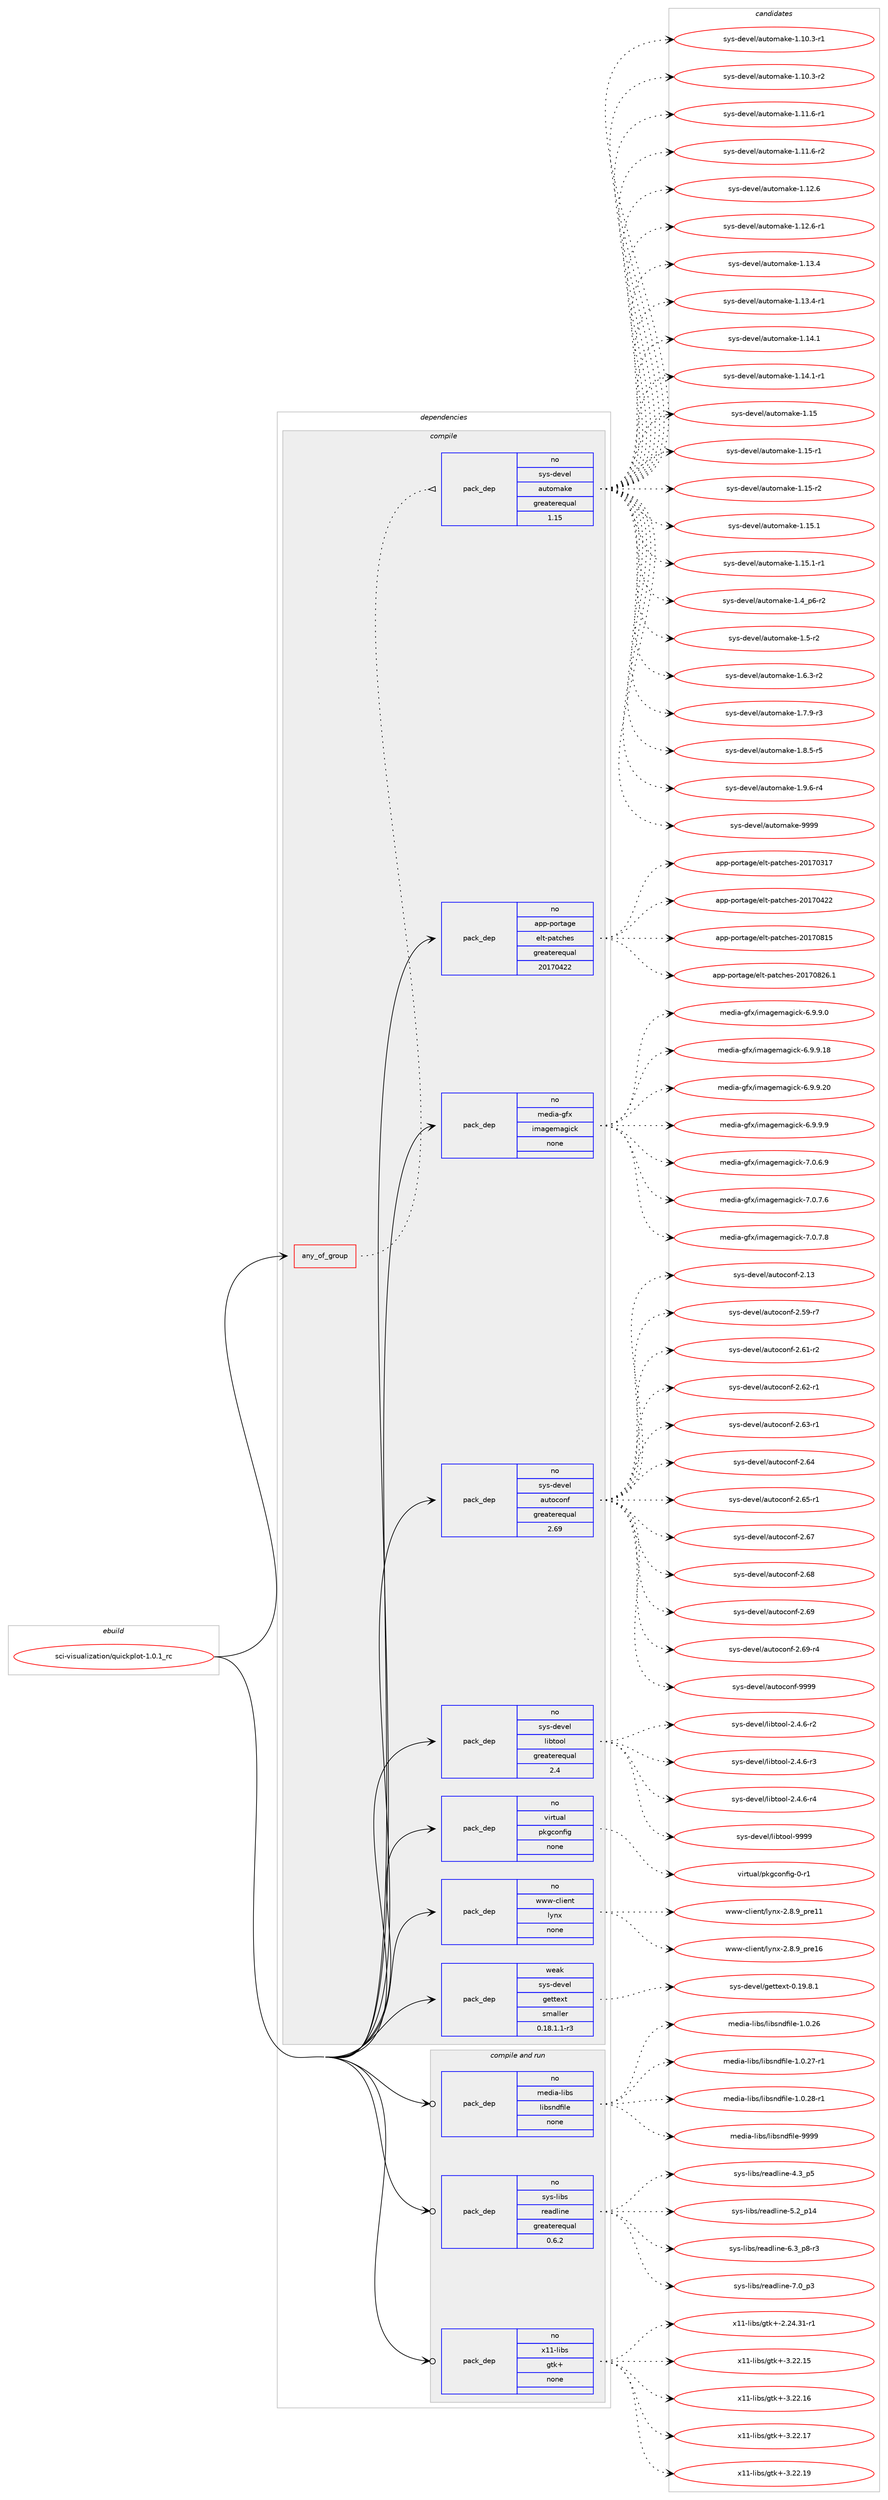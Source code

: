 digraph prolog {

# *************
# Graph options
# *************

newrank=true;
concentrate=true;
compound=true;
graph [rankdir=LR,fontname=Helvetica,fontsize=10,ranksep=1.5];#, ranksep=2.5, nodesep=0.2];
edge  [arrowhead=vee];
node  [fontname=Helvetica,fontsize=10];

# **********
# The ebuild
# **********

subgraph cluster_leftcol {
color=gray;
rank=same;
label=<<i>ebuild</i>>;
id [label="sci-visualization/quickplot-1.0.1_rc", color=red, width=4, href="../sci-visualization/quickplot-1.0.1_rc.svg"];
}

# ****************
# The dependencies
# ****************

subgraph cluster_midcol {
color=gray;
label=<<i>dependencies</i>>;
subgraph cluster_compile {
fillcolor="#eeeeee";
style=filled;
label=<<i>compile</i>>;
subgraph any7801 {
dependency459698 [label=<<TABLE BORDER="0" CELLBORDER="1" CELLSPACING="0" CELLPADDING="4"><TR><TD CELLPADDING="10">any_of_group</TD></TR></TABLE>>, shape=none, color=red];subgraph pack339231 {
dependency459699 [label=<<TABLE BORDER="0" CELLBORDER="1" CELLSPACING="0" CELLPADDING="4" WIDTH="220"><TR><TD ROWSPAN="6" CELLPADDING="30">pack_dep</TD></TR><TR><TD WIDTH="110">no</TD></TR><TR><TD>sys-devel</TD></TR><TR><TD>automake</TD></TR><TR><TD>greaterequal</TD></TR><TR><TD>1.15</TD></TR></TABLE>>, shape=none, color=blue];
}
dependency459698:e -> dependency459699:w [weight=20,style="dotted",arrowhead="oinv"];
}
id:e -> dependency459698:w [weight=20,style="solid",arrowhead="vee"];
subgraph pack339232 {
dependency459700 [label=<<TABLE BORDER="0" CELLBORDER="1" CELLSPACING="0" CELLPADDING="4" WIDTH="220"><TR><TD ROWSPAN="6" CELLPADDING="30">pack_dep</TD></TR><TR><TD WIDTH="110">no</TD></TR><TR><TD>app-portage</TD></TR><TR><TD>elt-patches</TD></TR><TR><TD>greaterequal</TD></TR><TR><TD>20170422</TD></TR></TABLE>>, shape=none, color=blue];
}
id:e -> dependency459700:w [weight=20,style="solid",arrowhead="vee"];
subgraph pack339233 {
dependency459701 [label=<<TABLE BORDER="0" CELLBORDER="1" CELLSPACING="0" CELLPADDING="4" WIDTH="220"><TR><TD ROWSPAN="6" CELLPADDING="30">pack_dep</TD></TR><TR><TD WIDTH="110">no</TD></TR><TR><TD>media-gfx</TD></TR><TR><TD>imagemagick</TD></TR><TR><TD>none</TD></TR><TR><TD></TD></TR></TABLE>>, shape=none, color=blue];
}
id:e -> dependency459701:w [weight=20,style="solid",arrowhead="vee"];
subgraph pack339234 {
dependency459702 [label=<<TABLE BORDER="0" CELLBORDER="1" CELLSPACING="0" CELLPADDING="4" WIDTH="220"><TR><TD ROWSPAN="6" CELLPADDING="30">pack_dep</TD></TR><TR><TD WIDTH="110">no</TD></TR><TR><TD>sys-devel</TD></TR><TR><TD>autoconf</TD></TR><TR><TD>greaterequal</TD></TR><TR><TD>2.69</TD></TR></TABLE>>, shape=none, color=blue];
}
id:e -> dependency459702:w [weight=20,style="solid",arrowhead="vee"];
subgraph pack339235 {
dependency459703 [label=<<TABLE BORDER="0" CELLBORDER="1" CELLSPACING="0" CELLPADDING="4" WIDTH="220"><TR><TD ROWSPAN="6" CELLPADDING="30">pack_dep</TD></TR><TR><TD WIDTH="110">no</TD></TR><TR><TD>sys-devel</TD></TR><TR><TD>libtool</TD></TR><TR><TD>greaterequal</TD></TR><TR><TD>2.4</TD></TR></TABLE>>, shape=none, color=blue];
}
id:e -> dependency459703:w [weight=20,style="solid",arrowhead="vee"];
subgraph pack339236 {
dependency459704 [label=<<TABLE BORDER="0" CELLBORDER="1" CELLSPACING="0" CELLPADDING="4" WIDTH="220"><TR><TD ROWSPAN="6" CELLPADDING="30">pack_dep</TD></TR><TR><TD WIDTH="110">no</TD></TR><TR><TD>virtual</TD></TR><TR><TD>pkgconfig</TD></TR><TR><TD>none</TD></TR><TR><TD></TD></TR></TABLE>>, shape=none, color=blue];
}
id:e -> dependency459704:w [weight=20,style="solid",arrowhead="vee"];
subgraph pack339237 {
dependency459705 [label=<<TABLE BORDER="0" CELLBORDER="1" CELLSPACING="0" CELLPADDING="4" WIDTH="220"><TR><TD ROWSPAN="6" CELLPADDING="30">pack_dep</TD></TR><TR><TD WIDTH="110">no</TD></TR><TR><TD>www-client</TD></TR><TR><TD>lynx</TD></TR><TR><TD>none</TD></TR><TR><TD></TD></TR></TABLE>>, shape=none, color=blue];
}
id:e -> dependency459705:w [weight=20,style="solid",arrowhead="vee"];
subgraph pack339238 {
dependency459706 [label=<<TABLE BORDER="0" CELLBORDER="1" CELLSPACING="0" CELLPADDING="4" WIDTH="220"><TR><TD ROWSPAN="6" CELLPADDING="30">pack_dep</TD></TR><TR><TD WIDTH="110">weak</TD></TR><TR><TD>sys-devel</TD></TR><TR><TD>gettext</TD></TR><TR><TD>smaller</TD></TR><TR><TD>0.18.1.1-r3</TD></TR></TABLE>>, shape=none, color=blue];
}
id:e -> dependency459706:w [weight=20,style="solid",arrowhead="vee"];
}
subgraph cluster_compileandrun {
fillcolor="#eeeeee";
style=filled;
label=<<i>compile and run</i>>;
subgraph pack339239 {
dependency459707 [label=<<TABLE BORDER="0" CELLBORDER="1" CELLSPACING="0" CELLPADDING="4" WIDTH="220"><TR><TD ROWSPAN="6" CELLPADDING="30">pack_dep</TD></TR><TR><TD WIDTH="110">no</TD></TR><TR><TD>media-libs</TD></TR><TR><TD>libsndfile</TD></TR><TR><TD>none</TD></TR><TR><TD></TD></TR></TABLE>>, shape=none, color=blue];
}
id:e -> dependency459707:w [weight=20,style="solid",arrowhead="odotvee"];
subgraph pack339240 {
dependency459708 [label=<<TABLE BORDER="0" CELLBORDER="1" CELLSPACING="0" CELLPADDING="4" WIDTH="220"><TR><TD ROWSPAN="6" CELLPADDING="30">pack_dep</TD></TR><TR><TD WIDTH="110">no</TD></TR><TR><TD>sys-libs</TD></TR><TR><TD>readline</TD></TR><TR><TD>greaterequal</TD></TR><TR><TD>0.6.2</TD></TR></TABLE>>, shape=none, color=blue];
}
id:e -> dependency459708:w [weight=20,style="solid",arrowhead="odotvee"];
subgraph pack339241 {
dependency459709 [label=<<TABLE BORDER="0" CELLBORDER="1" CELLSPACING="0" CELLPADDING="4" WIDTH="220"><TR><TD ROWSPAN="6" CELLPADDING="30">pack_dep</TD></TR><TR><TD WIDTH="110">no</TD></TR><TR><TD>x11-libs</TD></TR><TR><TD>gtk+</TD></TR><TR><TD>none</TD></TR><TR><TD></TD></TR></TABLE>>, shape=none, color=blue];
}
id:e -> dependency459709:w [weight=20,style="solid",arrowhead="odotvee"];
}
subgraph cluster_run {
fillcolor="#eeeeee";
style=filled;
label=<<i>run</i>>;
}
}

# **************
# The candidates
# **************

subgraph cluster_choices {
rank=same;
color=gray;
label=<<i>candidates</i>>;

subgraph choice339231 {
color=black;
nodesep=1;
choice11512111545100101118101108479711711611110997107101454946494846514511449 [label="sys-devel/automake-1.10.3-r1", color=red, width=4,href="../sys-devel/automake-1.10.3-r1.svg"];
choice11512111545100101118101108479711711611110997107101454946494846514511450 [label="sys-devel/automake-1.10.3-r2", color=red, width=4,href="../sys-devel/automake-1.10.3-r2.svg"];
choice11512111545100101118101108479711711611110997107101454946494946544511449 [label="sys-devel/automake-1.11.6-r1", color=red, width=4,href="../sys-devel/automake-1.11.6-r1.svg"];
choice11512111545100101118101108479711711611110997107101454946494946544511450 [label="sys-devel/automake-1.11.6-r2", color=red, width=4,href="../sys-devel/automake-1.11.6-r2.svg"];
choice1151211154510010111810110847971171161111099710710145494649504654 [label="sys-devel/automake-1.12.6", color=red, width=4,href="../sys-devel/automake-1.12.6.svg"];
choice11512111545100101118101108479711711611110997107101454946495046544511449 [label="sys-devel/automake-1.12.6-r1", color=red, width=4,href="../sys-devel/automake-1.12.6-r1.svg"];
choice1151211154510010111810110847971171161111099710710145494649514652 [label="sys-devel/automake-1.13.4", color=red, width=4,href="../sys-devel/automake-1.13.4.svg"];
choice11512111545100101118101108479711711611110997107101454946495146524511449 [label="sys-devel/automake-1.13.4-r1", color=red, width=4,href="../sys-devel/automake-1.13.4-r1.svg"];
choice1151211154510010111810110847971171161111099710710145494649524649 [label="sys-devel/automake-1.14.1", color=red, width=4,href="../sys-devel/automake-1.14.1.svg"];
choice11512111545100101118101108479711711611110997107101454946495246494511449 [label="sys-devel/automake-1.14.1-r1", color=red, width=4,href="../sys-devel/automake-1.14.1-r1.svg"];
choice115121115451001011181011084797117116111109971071014549464953 [label="sys-devel/automake-1.15", color=red, width=4,href="../sys-devel/automake-1.15.svg"];
choice1151211154510010111810110847971171161111099710710145494649534511449 [label="sys-devel/automake-1.15-r1", color=red, width=4,href="../sys-devel/automake-1.15-r1.svg"];
choice1151211154510010111810110847971171161111099710710145494649534511450 [label="sys-devel/automake-1.15-r2", color=red, width=4,href="../sys-devel/automake-1.15-r2.svg"];
choice1151211154510010111810110847971171161111099710710145494649534649 [label="sys-devel/automake-1.15.1", color=red, width=4,href="../sys-devel/automake-1.15.1.svg"];
choice11512111545100101118101108479711711611110997107101454946495346494511449 [label="sys-devel/automake-1.15.1-r1", color=red, width=4,href="../sys-devel/automake-1.15.1-r1.svg"];
choice115121115451001011181011084797117116111109971071014549465295112544511450 [label="sys-devel/automake-1.4_p6-r2", color=red, width=4,href="../sys-devel/automake-1.4_p6-r2.svg"];
choice11512111545100101118101108479711711611110997107101454946534511450 [label="sys-devel/automake-1.5-r2", color=red, width=4,href="../sys-devel/automake-1.5-r2.svg"];
choice115121115451001011181011084797117116111109971071014549465446514511450 [label="sys-devel/automake-1.6.3-r2", color=red, width=4,href="../sys-devel/automake-1.6.3-r2.svg"];
choice115121115451001011181011084797117116111109971071014549465546574511451 [label="sys-devel/automake-1.7.9-r3", color=red, width=4,href="../sys-devel/automake-1.7.9-r3.svg"];
choice115121115451001011181011084797117116111109971071014549465646534511453 [label="sys-devel/automake-1.8.5-r5", color=red, width=4,href="../sys-devel/automake-1.8.5-r5.svg"];
choice115121115451001011181011084797117116111109971071014549465746544511452 [label="sys-devel/automake-1.9.6-r4", color=red, width=4,href="../sys-devel/automake-1.9.6-r4.svg"];
choice115121115451001011181011084797117116111109971071014557575757 [label="sys-devel/automake-9999", color=red, width=4,href="../sys-devel/automake-9999.svg"];
dependency459699:e -> choice11512111545100101118101108479711711611110997107101454946494846514511449:w [style=dotted,weight="100"];
dependency459699:e -> choice11512111545100101118101108479711711611110997107101454946494846514511450:w [style=dotted,weight="100"];
dependency459699:e -> choice11512111545100101118101108479711711611110997107101454946494946544511449:w [style=dotted,weight="100"];
dependency459699:e -> choice11512111545100101118101108479711711611110997107101454946494946544511450:w [style=dotted,weight="100"];
dependency459699:e -> choice1151211154510010111810110847971171161111099710710145494649504654:w [style=dotted,weight="100"];
dependency459699:e -> choice11512111545100101118101108479711711611110997107101454946495046544511449:w [style=dotted,weight="100"];
dependency459699:e -> choice1151211154510010111810110847971171161111099710710145494649514652:w [style=dotted,weight="100"];
dependency459699:e -> choice11512111545100101118101108479711711611110997107101454946495146524511449:w [style=dotted,weight="100"];
dependency459699:e -> choice1151211154510010111810110847971171161111099710710145494649524649:w [style=dotted,weight="100"];
dependency459699:e -> choice11512111545100101118101108479711711611110997107101454946495246494511449:w [style=dotted,weight="100"];
dependency459699:e -> choice115121115451001011181011084797117116111109971071014549464953:w [style=dotted,weight="100"];
dependency459699:e -> choice1151211154510010111810110847971171161111099710710145494649534511449:w [style=dotted,weight="100"];
dependency459699:e -> choice1151211154510010111810110847971171161111099710710145494649534511450:w [style=dotted,weight="100"];
dependency459699:e -> choice1151211154510010111810110847971171161111099710710145494649534649:w [style=dotted,weight="100"];
dependency459699:e -> choice11512111545100101118101108479711711611110997107101454946495346494511449:w [style=dotted,weight="100"];
dependency459699:e -> choice115121115451001011181011084797117116111109971071014549465295112544511450:w [style=dotted,weight="100"];
dependency459699:e -> choice11512111545100101118101108479711711611110997107101454946534511450:w [style=dotted,weight="100"];
dependency459699:e -> choice115121115451001011181011084797117116111109971071014549465446514511450:w [style=dotted,weight="100"];
dependency459699:e -> choice115121115451001011181011084797117116111109971071014549465546574511451:w [style=dotted,weight="100"];
dependency459699:e -> choice115121115451001011181011084797117116111109971071014549465646534511453:w [style=dotted,weight="100"];
dependency459699:e -> choice115121115451001011181011084797117116111109971071014549465746544511452:w [style=dotted,weight="100"];
dependency459699:e -> choice115121115451001011181011084797117116111109971071014557575757:w [style=dotted,weight="100"];
}
subgraph choice339232 {
color=black;
nodesep=1;
choice97112112451121111141169710310147101108116451129711699104101115455048495548514955 [label="app-portage/elt-patches-20170317", color=red, width=4,href="../app-portage/elt-patches-20170317.svg"];
choice97112112451121111141169710310147101108116451129711699104101115455048495548525050 [label="app-portage/elt-patches-20170422", color=red, width=4,href="../app-portage/elt-patches-20170422.svg"];
choice97112112451121111141169710310147101108116451129711699104101115455048495548564953 [label="app-portage/elt-patches-20170815", color=red, width=4,href="../app-portage/elt-patches-20170815.svg"];
choice971121124511211111411697103101471011081164511297116991041011154550484955485650544649 [label="app-portage/elt-patches-20170826.1", color=red, width=4,href="../app-portage/elt-patches-20170826.1.svg"];
dependency459700:e -> choice97112112451121111141169710310147101108116451129711699104101115455048495548514955:w [style=dotted,weight="100"];
dependency459700:e -> choice97112112451121111141169710310147101108116451129711699104101115455048495548525050:w [style=dotted,weight="100"];
dependency459700:e -> choice97112112451121111141169710310147101108116451129711699104101115455048495548564953:w [style=dotted,weight="100"];
dependency459700:e -> choice971121124511211111411697103101471011081164511297116991041011154550484955485650544649:w [style=dotted,weight="100"];
}
subgraph choice339233 {
color=black;
nodesep=1;
choice1091011001059745103102120471051099710310110997103105991074554465746574648 [label="media-gfx/imagemagick-6.9.9.0", color=red, width=4,href="../media-gfx/imagemagick-6.9.9.0.svg"];
choice109101100105974510310212047105109971031011099710310599107455446574657464956 [label="media-gfx/imagemagick-6.9.9.18", color=red, width=4,href="../media-gfx/imagemagick-6.9.9.18.svg"];
choice109101100105974510310212047105109971031011099710310599107455446574657465048 [label="media-gfx/imagemagick-6.9.9.20", color=red, width=4,href="../media-gfx/imagemagick-6.9.9.20.svg"];
choice1091011001059745103102120471051099710310110997103105991074554465746574657 [label="media-gfx/imagemagick-6.9.9.9", color=red, width=4,href="../media-gfx/imagemagick-6.9.9.9.svg"];
choice1091011001059745103102120471051099710310110997103105991074555464846544657 [label="media-gfx/imagemagick-7.0.6.9", color=red, width=4,href="../media-gfx/imagemagick-7.0.6.9.svg"];
choice1091011001059745103102120471051099710310110997103105991074555464846554654 [label="media-gfx/imagemagick-7.0.7.6", color=red, width=4,href="../media-gfx/imagemagick-7.0.7.6.svg"];
choice1091011001059745103102120471051099710310110997103105991074555464846554656 [label="media-gfx/imagemagick-7.0.7.8", color=red, width=4,href="../media-gfx/imagemagick-7.0.7.8.svg"];
dependency459701:e -> choice1091011001059745103102120471051099710310110997103105991074554465746574648:w [style=dotted,weight="100"];
dependency459701:e -> choice109101100105974510310212047105109971031011099710310599107455446574657464956:w [style=dotted,weight="100"];
dependency459701:e -> choice109101100105974510310212047105109971031011099710310599107455446574657465048:w [style=dotted,weight="100"];
dependency459701:e -> choice1091011001059745103102120471051099710310110997103105991074554465746574657:w [style=dotted,weight="100"];
dependency459701:e -> choice1091011001059745103102120471051099710310110997103105991074555464846544657:w [style=dotted,weight="100"];
dependency459701:e -> choice1091011001059745103102120471051099710310110997103105991074555464846554654:w [style=dotted,weight="100"];
dependency459701:e -> choice1091011001059745103102120471051099710310110997103105991074555464846554656:w [style=dotted,weight="100"];
}
subgraph choice339234 {
color=black;
nodesep=1;
choice115121115451001011181011084797117116111991111101024550464951 [label="sys-devel/autoconf-2.13", color=red, width=4,href="../sys-devel/autoconf-2.13.svg"];
choice1151211154510010111810110847971171161119911111010245504653574511455 [label="sys-devel/autoconf-2.59-r7", color=red, width=4,href="../sys-devel/autoconf-2.59-r7.svg"];
choice1151211154510010111810110847971171161119911111010245504654494511450 [label="sys-devel/autoconf-2.61-r2", color=red, width=4,href="../sys-devel/autoconf-2.61-r2.svg"];
choice1151211154510010111810110847971171161119911111010245504654504511449 [label="sys-devel/autoconf-2.62-r1", color=red, width=4,href="../sys-devel/autoconf-2.62-r1.svg"];
choice1151211154510010111810110847971171161119911111010245504654514511449 [label="sys-devel/autoconf-2.63-r1", color=red, width=4,href="../sys-devel/autoconf-2.63-r1.svg"];
choice115121115451001011181011084797117116111991111101024550465452 [label="sys-devel/autoconf-2.64", color=red, width=4,href="../sys-devel/autoconf-2.64.svg"];
choice1151211154510010111810110847971171161119911111010245504654534511449 [label="sys-devel/autoconf-2.65-r1", color=red, width=4,href="../sys-devel/autoconf-2.65-r1.svg"];
choice115121115451001011181011084797117116111991111101024550465455 [label="sys-devel/autoconf-2.67", color=red, width=4,href="../sys-devel/autoconf-2.67.svg"];
choice115121115451001011181011084797117116111991111101024550465456 [label="sys-devel/autoconf-2.68", color=red, width=4,href="../sys-devel/autoconf-2.68.svg"];
choice115121115451001011181011084797117116111991111101024550465457 [label="sys-devel/autoconf-2.69", color=red, width=4,href="../sys-devel/autoconf-2.69.svg"];
choice1151211154510010111810110847971171161119911111010245504654574511452 [label="sys-devel/autoconf-2.69-r4", color=red, width=4,href="../sys-devel/autoconf-2.69-r4.svg"];
choice115121115451001011181011084797117116111991111101024557575757 [label="sys-devel/autoconf-9999", color=red, width=4,href="../sys-devel/autoconf-9999.svg"];
dependency459702:e -> choice115121115451001011181011084797117116111991111101024550464951:w [style=dotted,weight="100"];
dependency459702:e -> choice1151211154510010111810110847971171161119911111010245504653574511455:w [style=dotted,weight="100"];
dependency459702:e -> choice1151211154510010111810110847971171161119911111010245504654494511450:w [style=dotted,weight="100"];
dependency459702:e -> choice1151211154510010111810110847971171161119911111010245504654504511449:w [style=dotted,weight="100"];
dependency459702:e -> choice1151211154510010111810110847971171161119911111010245504654514511449:w [style=dotted,weight="100"];
dependency459702:e -> choice115121115451001011181011084797117116111991111101024550465452:w [style=dotted,weight="100"];
dependency459702:e -> choice1151211154510010111810110847971171161119911111010245504654534511449:w [style=dotted,weight="100"];
dependency459702:e -> choice115121115451001011181011084797117116111991111101024550465455:w [style=dotted,weight="100"];
dependency459702:e -> choice115121115451001011181011084797117116111991111101024550465456:w [style=dotted,weight="100"];
dependency459702:e -> choice115121115451001011181011084797117116111991111101024550465457:w [style=dotted,weight="100"];
dependency459702:e -> choice1151211154510010111810110847971171161119911111010245504654574511452:w [style=dotted,weight="100"];
dependency459702:e -> choice115121115451001011181011084797117116111991111101024557575757:w [style=dotted,weight="100"];
}
subgraph choice339235 {
color=black;
nodesep=1;
choice1151211154510010111810110847108105981161111111084550465246544511450 [label="sys-devel/libtool-2.4.6-r2", color=red, width=4,href="../sys-devel/libtool-2.4.6-r2.svg"];
choice1151211154510010111810110847108105981161111111084550465246544511451 [label="sys-devel/libtool-2.4.6-r3", color=red, width=4,href="../sys-devel/libtool-2.4.6-r3.svg"];
choice1151211154510010111810110847108105981161111111084550465246544511452 [label="sys-devel/libtool-2.4.6-r4", color=red, width=4,href="../sys-devel/libtool-2.4.6-r4.svg"];
choice1151211154510010111810110847108105981161111111084557575757 [label="sys-devel/libtool-9999", color=red, width=4,href="../sys-devel/libtool-9999.svg"];
dependency459703:e -> choice1151211154510010111810110847108105981161111111084550465246544511450:w [style=dotted,weight="100"];
dependency459703:e -> choice1151211154510010111810110847108105981161111111084550465246544511451:w [style=dotted,weight="100"];
dependency459703:e -> choice1151211154510010111810110847108105981161111111084550465246544511452:w [style=dotted,weight="100"];
dependency459703:e -> choice1151211154510010111810110847108105981161111111084557575757:w [style=dotted,weight="100"];
}
subgraph choice339236 {
color=black;
nodesep=1;
choice11810511411611797108471121071039911111010210510345484511449 [label="virtual/pkgconfig-0-r1", color=red, width=4,href="../virtual/pkgconfig-0-r1.svg"];
dependency459704:e -> choice11810511411611797108471121071039911111010210510345484511449:w [style=dotted,weight="100"];
}
subgraph choice339237 {
color=black;
nodesep=1;
choice119119119459910810510111011647108121110120455046564657951121141014949 [label="www-client/lynx-2.8.9_pre11", color=red, width=4,href="../www-client/lynx-2.8.9_pre11.svg"];
choice119119119459910810510111011647108121110120455046564657951121141014954 [label="www-client/lynx-2.8.9_pre16", color=red, width=4,href="../www-client/lynx-2.8.9_pre16.svg"];
dependency459705:e -> choice119119119459910810510111011647108121110120455046564657951121141014949:w [style=dotted,weight="100"];
dependency459705:e -> choice119119119459910810510111011647108121110120455046564657951121141014954:w [style=dotted,weight="100"];
}
subgraph choice339238 {
color=black;
nodesep=1;
choice1151211154510010111810110847103101116116101120116454846495746564649 [label="sys-devel/gettext-0.19.8.1", color=red, width=4,href="../sys-devel/gettext-0.19.8.1.svg"];
dependency459706:e -> choice1151211154510010111810110847103101116116101120116454846495746564649:w [style=dotted,weight="100"];
}
subgraph choice339239 {
color=black;
nodesep=1;
choice109101100105974510810598115471081059811511010010210510810145494648465054 [label="media-libs/libsndfile-1.0.26", color=red, width=4,href="../media-libs/libsndfile-1.0.26.svg"];
choice1091011001059745108105981154710810598115110100102105108101454946484650554511449 [label="media-libs/libsndfile-1.0.27-r1", color=red, width=4,href="../media-libs/libsndfile-1.0.27-r1.svg"];
choice1091011001059745108105981154710810598115110100102105108101454946484650564511449 [label="media-libs/libsndfile-1.0.28-r1", color=red, width=4,href="../media-libs/libsndfile-1.0.28-r1.svg"];
choice10910110010597451081059811547108105981151101001021051081014557575757 [label="media-libs/libsndfile-9999", color=red, width=4,href="../media-libs/libsndfile-9999.svg"];
dependency459707:e -> choice109101100105974510810598115471081059811511010010210510810145494648465054:w [style=dotted,weight="100"];
dependency459707:e -> choice1091011001059745108105981154710810598115110100102105108101454946484650554511449:w [style=dotted,weight="100"];
dependency459707:e -> choice1091011001059745108105981154710810598115110100102105108101454946484650564511449:w [style=dotted,weight="100"];
dependency459707:e -> choice10910110010597451081059811547108105981151101001021051081014557575757:w [style=dotted,weight="100"];
}
subgraph choice339240 {
color=black;
nodesep=1;
choice11512111545108105981154711410197100108105110101455246519511253 [label="sys-libs/readline-4.3_p5", color=red, width=4,href="../sys-libs/readline-4.3_p5.svg"];
choice1151211154510810598115471141019710010810511010145534650951124952 [label="sys-libs/readline-5.2_p14", color=red, width=4,href="../sys-libs/readline-5.2_p14.svg"];
choice115121115451081059811547114101971001081051101014554465195112564511451 [label="sys-libs/readline-6.3_p8-r3", color=red, width=4,href="../sys-libs/readline-6.3_p8-r3.svg"];
choice11512111545108105981154711410197100108105110101455546489511251 [label="sys-libs/readline-7.0_p3", color=red, width=4,href="../sys-libs/readline-7.0_p3.svg"];
dependency459708:e -> choice11512111545108105981154711410197100108105110101455246519511253:w [style=dotted,weight="100"];
dependency459708:e -> choice1151211154510810598115471141019710010810511010145534650951124952:w [style=dotted,weight="100"];
dependency459708:e -> choice115121115451081059811547114101971001081051101014554465195112564511451:w [style=dotted,weight="100"];
dependency459708:e -> choice11512111545108105981154711410197100108105110101455546489511251:w [style=dotted,weight="100"];
}
subgraph choice339241 {
color=black;
nodesep=1;
choice12049494510810598115471031161074345504650524651494511449 [label="x11-libs/gtk+-2.24.31-r1", color=red, width=4,href="../x11-libs/gtk+-2.24.31-r1.svg"];
choice1204949451081059811547103116107434551465050464953 [label="x11-libs/gtk+-3.22.15", color=red, width=4,href="../x11-libs/gtk+-3.22.15.svg"];
choice1204949451081059811547103116107434551465050464954 [label="x11-libs/gtk+-3.22.16", color=red, width=4,href="../x11-libs/gtk+-3.22.16.svg"];
choice1204949451081059811547103116107434551465050464955 [label="x11-libs/gtk+-3.22.17", color=red, width=4,href="../x11-libs/gtk+-3.22.17.svg"];
choice1204949451081059811547103116107434551465050464957 [label="x11-libs/gtk+-3.22.19", color=red, width=4,href="../x11-libs/gtk+-3.22.19.svg"];
dependency459709:e -> choice12049494510810598115471031161074345504650524651494511449:w [style=dotted,weight="100"];
dependency459709:e -> choice1204949451081059811547103116107434551465050464953:w [style=dotted,weight="100"];
dependency459709:e -> choice1204949451081059811547103116107434551465050464954:w [style=dotted,weight="100"];
dependency459709:e -> choice1204949451081059811547103116107434551465050464955:w [style=dotted,weight="100"];
dependency459709:e -> choice1204949451081059811547103116107434551465050464957:w [style=dotted,weight="100"];
}
}

}
